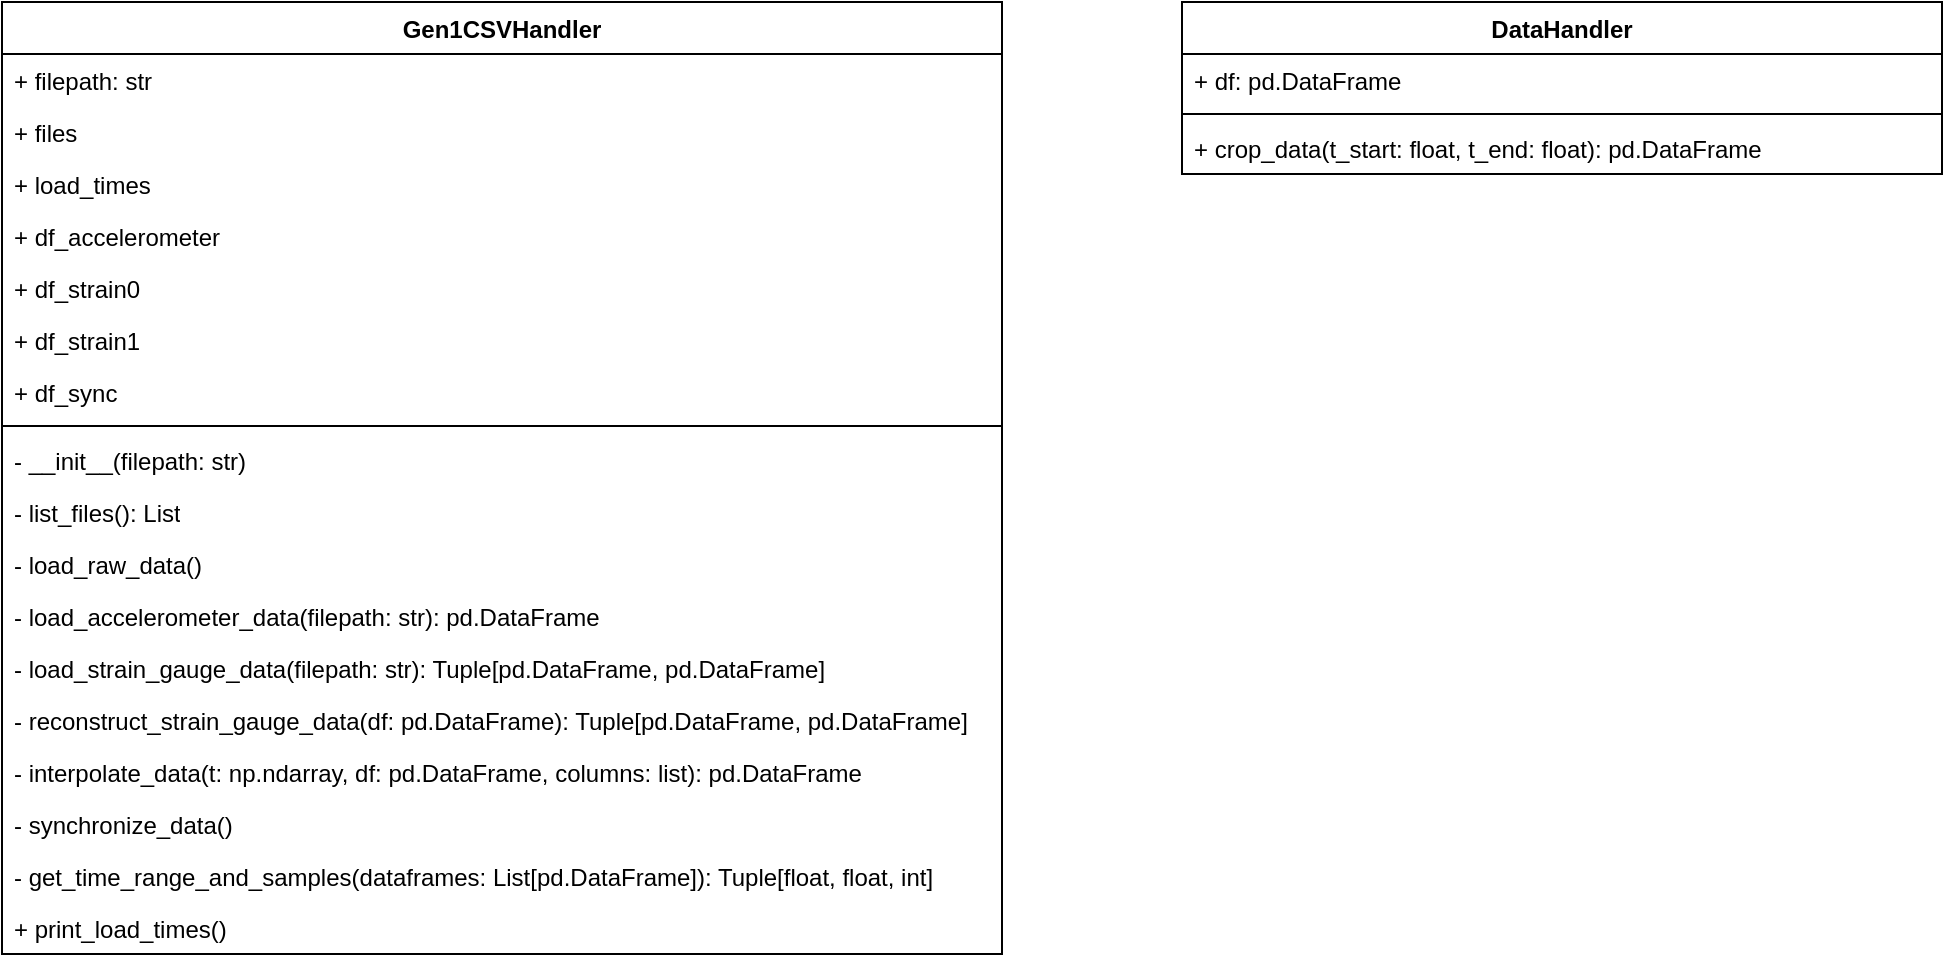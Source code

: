 <mxfile version="24.7.17">
  <diagram name="Page-1" id="MNLU12b26tHhof6xZsnK">
    <mxGraphModel dx="1200" dy="1058" grid="1" gridSize="10" guides="1" tooltips="1" connect="1" arrows="1" fold="1" page="1" pageScale="1" pageWidth="3300" pageHeight="2339" math="0" shadow="0">
      <root>
        <mxCell id="0" />
        <mxCell id="1" parent="0" />
        <mxCell id="F02WSiELFCCfnab1IoZd-1" value="Gen1CSVHandler" style="swimlane;fontStyle=1;align=center;verticalAlign=top;childLayout=stackLayout;horizontal=1;startSize=26;horizontalStack=0;resizeParent=1;resizeParentMax=0;resizeLast=0;collapsible=1;marginBottom=0;whiteSpace=wrap;html=1;" vertex="1" parent="1">
          <mxGeometry x="290" y="270" width="500" height="476" as="geometry" />
        </mxCell>
        <mxCell id="F02WSiELFCCfnab1IoZd-2" value="+ filepath: str" style="text;strokeColor=none;fillColor=none;align=left;verticalAlign=top;spacingLeft=4;spacingRight=4;overflow=hidden;rotatable=0;points=[[0,0.5],[1,0.5]];portConstraint=eastwest;whiteSpace=wrap;html=1;" vertex="1" parent="F02WSiELFCCfnab1IoZd-1">
          <mxGeometry y="26" width="500" height="26" as="geometry" />
        </mxCell>
        <mxCell id="F02WSiELFCCfnab1IoZd-5" value="+ files" style="text;strokeColor=none;fillColor=none;align=left;verticalAlign=top;spacingLeft=4;spacingRight=4;overflow=hidden;rotatable=0;points=[[0,0.5],[1,0.5]];portConstraint=eastwest;whiteSpace=wrap;html=1;" vertex="1" parent="F02WSiELFCCfnab1IoZd-1">
          <mxGeometry y="52" width="500" height="26" as="geometry" />
        </mxCell>
        <mxCell id="F02WSiELFCCfnab1IoZd-11" value="+ load_times" style="text;strokeColor=none;fillColor=none;align=left;verticalAlign=top;spacingLeft=4;spacingRight=4;overflow=hidden;rotatable=0;points=[[0,0.5],[1,0.5]];portConstraint=eastwest;whiteSpace=wrap;html=1;" vertex="1" parent="F02WSiELFCCfnab1IoZd-1">
          <mxGeometry y="78" width="500" height="26" as="geometry" />
        </mxCell>
        <mxCell id="F02WSiELFCCfnab1IoZd-12" value="+ df_accelerometer" style="text;strokeColor=none;fillColor=none;align=left;verticalAlign=top;spacingLeft=4;spacingRight=4;overflow=hidden;rotatable=0;points=[[0,0.5],[1,0.5]];portConstraint=eastwest;whiteSpace=wrap;html=1;" vertex="1" parent="F02WSiELFCCfnab1IoZd-1">
          <mxGeometry y="104" width="500" height="26" as="geometry" />
        </mxCell>
        <mxCell id="F02WSiELFCCfnab1IoZd-13" value="+ df_strain0" style="text;strokeColor=none;fillColor=none;align=left;verticalAlign=top;spacingLeft=4;spacingRight=4;overflow=hidden;rotatable=0;points=[[0,0.5],[1,0.5]];portConstraint=eastwest;whiteSpace=wrap;html=1;" vertex="1" parent="F02WSiELFCCfnab1IoZd-1">
          <mxGeometry y="130" width="500" height="26" as="geometry" />
        </mxCell>
        <mxCell id="F02WSiELFCCfnab1IoZd-14" value="+ df_strain1" style="text;strokeColor=none;fillColor=none;align=left;verticalAlign=top;spacingLeft=4;spacingRight=4;overflow=hidden;rotatable=0;points=[[0,0.5],[1,0.5]];portConstraint=eastwest;whiteSpace=wrap;html=1;" vertex="1" parent="F02WSiELFCCfnab1IoZd-1">
          <mxGeometry y="156" width="500" height="26" as="geometry" />
        </mxCell>
        <mxCell id="F02WSiELFCCfnab1IoZd-15" value="+ df_sync" style="text;strokeColor=none;fillColor=none;align=left;verticalAlign=top;spacingLeft=4;spacingRight=4;overflow=hidden;rotatable=0;points=[[0,0.5],[1,0.5]];portConstraint=eastwest;whiteSpace=wrap;html=1;" vertex="1" parent="F02WSiELFCCfnab1IoZd-1">
          <mxGeometry y="182" width="500" height="26" as="geometry" />
        </mxCell>
        <mxCell id="F02WSiELFCCfnab1IoZd-3" value="" style="line;strokeWidth=1;fillColor=none;align=left;verticalAlign=middle;spacingTop=-1;spacingLeft=3;spacingRight=3;rotatable=0;labelPosition=right;points=[];portConstraint=eastwest;strokeColor=inherit;" vertex="1" parent="F02WSiELFCCfnab1IoZd-1">
          <mxGeometry y="208" width="500" height="8" as="geometry" />
        </mxCell>
        <mxCell id="F02WSiELFCCfnab1IoZd-4" value="- __init__(filepath: str)" style="text;strokeColor=none;fillColor=none;align=left;verticalAlign=top;spacingLeft=4;spacingRight=4;overflow=hidden;rotatable=0;points=[[0,0.5],[1,0.5]];portConstraint=eastwest;whiteSpace=wrap;html=1;" vertex="1" parent="F02WSiELFCCfnab1IoZd-1">
          <mxGeometry y="216" width="500" height="26" as="geometry" />
        </mxCell>
        <mxCell id="F02WSiELFCCfnab1IoZd-24" value="- list_files(): List" style="text;strokeColor=none;fillColor=none;align=left;verticalAlign=top;spacingLeft=4;spacingRight=4;overflow=hidden;rotatable=0;points=[[0,0.5],[1,0.5]];portConstraint=eastwest;whiteSpace=wrap;html=1;" vertex="1" parent="F02WSiELFCCfnab1IoZd-1">
          <mxGeometry y="242" width="500" height="26" as="geometry" />
        </mxCell>
        <mxCell id="F02WSiELFCCfnab1IoZd-16" value="- load_raw_data()" style="text;strokeColor=none;fillColor=none;align=left;verticalAlign=top;spacingLeft=4;spacingRight=4;overflow=hidden;rotatable=0;points=[[0,0.5],[1,0.5]];portConstraint=eastwest;whiteSpace=wrap;html=1;" vertex="1" parent="F02WSiELFCCfnab1IoZd-1">
          <mxGeometry y="268" width="500" height="26" as="geometry" />
        </mxCell>
        <mxCell id="F02WSiELFCCfnab1IoZd-17" value="- load_accelerometer_data(filepath: str): pd.DataFrame" style="text;strokeColor=none;fillColor=none;align=left;verticalAlign=top;spacingLeft=4;spacingRight=4;overflow=hidden;rotatable=0;points=[[0,0.5],[1,0.5]];portConstraint=eastwest;whiteSpace=wrap;html=1;" vertex="1" parent="F02WSiELFCCfnab1IoZd-1">
          <mxGeometry y="294" width="500" height="26" as="geometry" />
        </mxCell>
        <mxCell id="F02WSiELFCCfnab1IoZd-18" value="- load_strain_gauge_data(filepath: str): Tuple[pd.DataFrame, pd.DataFrame]" style="text;strokeColor=none;fillColor=none;align=left;verticalAlign=top;spacingLeft=4;spacingRight=4;overflow=hidden;rotatable=0;points=[[0,0.5],[1,0.5]];portConstraint=eastwest;whiteSpace=wrap;html=1;" vertex="1" parent="F02WSiELFCCfnab1IoZd-1">
          <mxGeometry y="320" width="500" height="26" as="geometry" />
        </mxCell>
        <mxCell id="F02WSiELFCCfnab1IoZd-19" value="- reconstruct_strain_gauge_data(df: pd.DataFrame): Tuple[pd.DataFrame, pd.DataFrame]" style="text;strokeColor=none;fillColor=none;align=left;verticalAlign=top;spacingLeft=4;spacingRight=4;overflow=hidden;rotatable=0;points=[[0,0.5],[1,0.5]];portConstraint=eastwest;whiteSpace=wrap;html=1;" vertex="1" parent="F02WSiELFCCfnab1IoZd-1">
          <mxGeometry y="346" width="500" height="26" as="geometry" />
        </mxCell>
        <mxCell id="F02WSiELFCCfnab1IoZd-20" value="- interpolate_data(t: np.ndarray, df: pd.DataFrame, columns: list): pd.DataFrame" style="text;strokeColor=none;fillColor=none;align=left;verticalAlign=top;spacingLeft=4;spacingRight=4;overflow=hidden;rotatable=0;points=[[0,0.5],[1,0.5]];portConstraint=eastwest;whiteSpace=wrap;html=1;" vertex="1" parent="F02WSiELFCCfnab1IoZd-1">
          <mxGeometry y="372" width="500" height="26" as="geometry" />
        </mxCell>
        <mxCell id="F02WSiELFCCfnab1IoZd-21" value="- synchronize_data()" style="text;strokeColor=none;fillColor=none;align=left;verticalAlign=top;spacingLeft=4;spacingRight=4;overflow=hidden;rotatable=0;points=[[0,0.5],[1,0.5]];portConstraint=eastwest;whiteSpace=wrap;html=1;" vertex="1" parent="F02WSiELFCCfnab1IoZd-1">
          <mxGeometry y="398" width="500" height="26" as="geometry" />
        </mxCell>
        <mxCell id="F02WSiELFCCfnab1IoZd-22" value="- get_time_range_and_samples(dataframes: List[pd.DataFrame]): Tuple[float, float, int]" style="text;strokeColor=none;fillColor=none;align=left;verticalAlign=top;spacingLeft=4;spacingRight=4;overflow=hidden;rotatable=0;points=[[0,0.5],[1,0.5]];portConstraint=eastwest;whiteSpace=wrap;html=1;" vertex="1" parent="F02WSiELFCCfnab1IoZd-1">
          <mxGeometry y="424" width="500" height="26" as="geometry" />
        </mxCell>
        <mxCell id="F02WSiELFCCfnab1IoZd-23" value="+ print_load_times()" style="text;strokeColor=none;fillColor=none;align=left;verticalAlign=top;spacingLeft=4;spacingRight=4;overflow=hidden;rotatable=0;points=[[0,0.5],[1,0.5]];portConstraint=eastwest;whiteSpace=wrap;html=1;" vertex="1" parent="F02WSiELFCCfnab1IoZd-1">
          <mxGeometry y="450" width="500" height="26" as="geometry" />
        </mxCell>
        <mxCell id="F02WSiELFCCfnab1IoZd-6" value="DataHandler" style="swimlane;fontStyle=1;align=center;verticalAlign=top;childLayout=stackLayout;horizontal=1;startSize=26;horizontalStack=0;resizeParent=1;resizeParentMax=0;resizeLast=0;collapsible=1;marginBottom=0;whiteSpace=wrap;html=1;" vertex="1" parent="1">
          <mxGeometry x="880" y="270" width="380" height="86" as="geometry" />
        </mxCell>
        <mxCell id="F02WSiELFCCfnab1IoZd-7" value="+ df: pd.DataFrame" style="text;strokeColor=none;fillColor=none;align=left;verticalAlign=top;spacingLeft=4;spacingRight=4;overflow=hidden;rotatable=0;points=[[0,0.5],[1,0.5]];portConstraint=eastwest;whiteSpace=wrap;html=1;" vertex="1" parent="F02WSiELFCCfnab1IoZd-6">
          <mxGeometry y="26" width="380" height="26" as="geometry" />
        </mxCell>
        <mxCell id="F02WSiELFCCfnab1IoZd-9" value="" style="line;strokeWidth=1;fillColor=none;align=left;verticalAlign=middle;spacingTop=-1;spacingLeft=3;spacingRight=3;rotatable=0;labelPosition=right;points=[];portConstraint=eastwest;strokeColor=inherit;" vertex="1" parent="F02WSiELFCCfnab1IoZd-6">
          <mxGeometry y="52" width="380" height="8" as="geometry" />
        </mxCell>
        <mxCell id="F02WSiELFCCfnab1IoZd-10" value="+ crop_data(t_start: float, t_end: float): pd.DataFrame" style="text;strokeColor=none;fillColor=none;align=left;verticalAlign=top;spacingLeft=4;spacingRight=4;overflow=hidden;rotatable=0;points=[[0,0.5],[1,0.5]];portConstraint=eastwest;whiteSpace=wrap;html=1;" vertex="1" parent="F02WSiELFCCfnab1IoZd-6">
          <mxGeometry y="60" width="380" height="26" as="geometry" />
        </mxCell>
      </root>
    </mxGraphModel>
  </diagram>
</mxfile>
